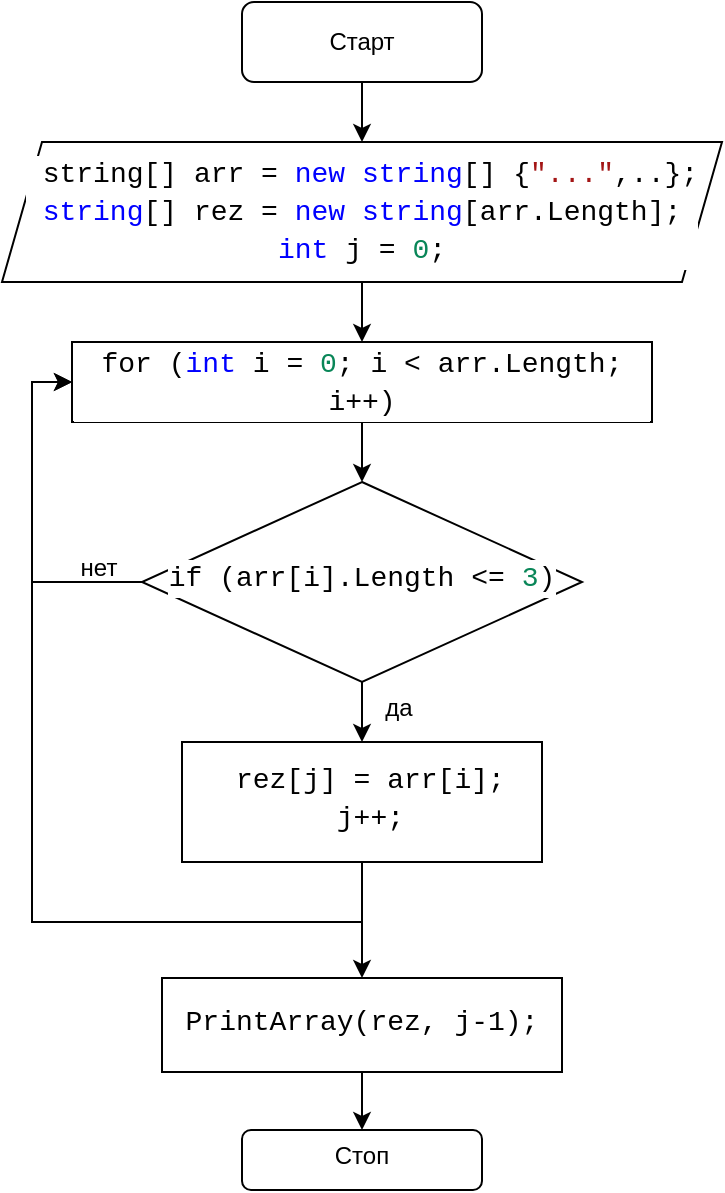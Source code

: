 <mxfile version="21.3.2" type="device">
  <diagram id="C5RBs43oDa-KdzZeNtuy" name="Итоговая">
    <mxGraphModel dx="607" dy="327" grid="1" gridSize="10" guides="1" tooltips="1" connect="1" arrows="1" fold="1" page="1" pageScale="1" pageWidth="827" pageHeight="1169" math="0" shadow="0">
      <root>
        <mxCell id="WIyWlLk6GJQsqaUBKTNV-0" />
        <mxCell id="WIyWlLk6GJQsqaUBKTNV-1" parent="WIyWlLk6GJQsqaUBKTNV-0" />
        <mxCell id="eugnIKxV3WdqN3bTgCio-8" value="" style="edgeStyle=orthogonalEdgeStyle;rounded=0;orthogonalLoop=1;jettySize=auto;html=1;" edge="1" parent="WIyWlLk6GJQsqaUBKTNV-1" source="WIyWlLk6GJQsqaUBKTNV-6" target="eugnIKxV3WdqN3bTgCio-7">
          <mxGeometry relative="1" as="geometry" />
        </mxCell>
        <mxCell id="eugnIKxV3WdqN3bTgCio-11" style="edgeStyle=orthogonalEdgeStyle;rounded=0;orthogonalLoop=1;jettySize=auto;html=1;entryX=0;entryY=0.5;entryDx=0;entryDy=0;" edge="1" parent="WIyWlLk6GJQsqaUBKTNV-1" target="eugnIKxV3WdqN3bTgCio-4">
          <mxGeometry relative="1" as="geometry">
            <mxPoint x="222" y="530" as="sourcePoint" />
            <Array as="points">
              <mxPoint x="222" y="540" />
              <mxPoint x="57" y="540" />
              <mxPoint x="57" y="270" />
            </Array>
          </mxGeometry>
        </mxCell>
        <mxCell id="eugnIKxV3WdqN3bTgCio-16" style="edgeStyle=orthogonalEdgeStyle;rounded=0;orthogonalLoop=1;jettySize=auto;html=1;entryX=0;entryY=0.5;entryDx=0;entryDy=0;" edge="1" parent="WIyWlLk6GJQsqaUBKTNV-1" source="WIyWlLk6GJQsqaUBKTNV-6" target="eugnIKxV3WdqN3bTgCio-4">
          <mxGeometry relative="1" as="geometry">
            <mxPoint x="50" y="370" as="targetPoint" />
            <Array as="points">
              <mxPoint x="57" y="370" />
              <mxPoint x="57" y="270" />
            </Array>
          </mxGeometry>
        </mxCell>
        <mxCell id="WIyWlLk6GJQsqaUBKTNV-6" value="&lt;div style=&quot;background-color: rgb(255, 255, 255); font-family: Consolas, &amp;quot;Courier New&amp;quot;, monospace; font-size: 14px; line-height: 19px;&quot;&gt;if (arr[i].Length &amp;lt;= &lt;span style=&quot;color: #098658;&quot;&gt;3&lt;/span&gt;)&lt;/div&gt;" style="rhombus;whiteSpace=wrap;html=1;shadow=0;fontFamily=Helvetica;fontSize=12;align=center;strokeWidth=1;spacing=6;spacingTop=-4;" parent="WIyWlLk6GJQsqaUBKTNV-1" vertex="1">
          <mxGeometry x="112" y="320" width="220" height="100" as="geometry" />
        </mxCell>
        <mxCell id="eugnIKxV3WdqN3bTgCio-2" value="" style="edgeStyle=orthogonalEdgeStyle;rounded=0;orthogonalLoop=1;jettySize=auto;html=1;" edge="1" parent="WIyWlLk6GJQsqaUBKTNV-1" source="eugnIKxV3WdqN3bTgCio-0" target="eugnIKxV3WdqN3bTgCio-1">
          <mxGeometry relative="1" as="geometry" />
        </mxCell>
        <mxCell id="eugnIKxV3WdqN3bTgCio-0" value="Старт" style="rounded=1;whiteSpace=wrap;html=1;fontSize=12;glass=0;strokeWidth=1;shadow=0;" vertex="1" parent="WIyWlLk6GJQsqaUBKTNV-1">
          <mxGeometry x="162" y="80" width="120" height="40" as="geometry" />
        </mxCell>
        <mxCell id="eugnIKxV3WdqN3bTgCio-5" value="" style="edgeStyle=orthogonalEdgeStyle;rounded=0;orthogonalLoop=1;jettySize=auto;html=1;" edge="1" parent="WIyWlLk6GJQsqaUBKTNV-1" source="eugnIKxV3WdqN3bTgCio-1" target="eugnIKxV3WdqN3bTgCio-4">
          <mxGeometry relative="1" as="geometry" />
        </mxCell>
        <mxCell id="eugnIKxV3WdqN3bTgCio-1" value="&lt;div style=&quot;background-color: rgb(255, 255, 255); font-family: Consolas, &amp;quot;Courier New&amp;quot;, monospace; font-size: 14px; line-height: 19px;&quot;&gt;&lt;div&gt;&amp;nbsp;string[] arr = &lt;span style=&quot;color: #0000ff;&quot;&gt;new&lt;/span&gt; &lt;span style=&quot;color: #0000ff;&quot;&gt;string&lt;/span&gt;[] {&lt;span style=&quot;color: #a31515;&quot;&gt;&quot;...&quot;&lt;/span&gt;,..};&lt;/div&gt;&lt;div&gt;&lt;span style=&quot;color: #0000ff;&quot;&gt;string&lt;/span&gt;[] rez = &lt;span style=&quot;color: #0000ff;&quot;&gt;new&lt;/span&gt; &lt;span style=&quot;color: #0000ff;&quot;&gt;string&lt;/span&gt;[arr.Length];&lt;/div&gt;&lt;div&gt;&lt;span style=&quot;color: #0000ff;&quot;&gt;int&lt;/span&gt; j = &lt;span style=&quot;color: #098658;&quot;&gt;0&lt;/span&gt;;&lt;/div&gt;&lt;/div&gt;" style="shape=parallelogram;perimeter=parallelogramPerimeter;whiteSpace=wrap;html=1;fixedSize=1;" vertex="1" parent="WIyWlLk6GJQsqaUBKTNV-1">
          <mxGeometry x="42" y="150" width="360" height="70" as="geometry" />
        </mxCell>
        <mxCell id="eugnIKxV3WdqN3bTgCio-6" value="" style="edgeStyle=orthogonalEdgeStyle;rounded=0;orthogonalLoop=1;jettySize=auto;html=1;" edge="1" parent="WIyWlLk6GJQsqaUBKTNV-1" source="eugnIKxV3WdqN3bTgCio-4" target="WIyWlLk6GJQsqaUBKTNV-6">
          <mxGeometry relative="1" as="geometry" />
        </mxCell>
        <mxCell id="eugnIKxV3WdqN3bTgCio-4" value="&lt;div style=&quot;background-color: rgb(255, 255, 255); font-family: Consolas, &amp;quot;Courier New&amp;quot;, monospace; font-size: 14px; line-height: 19px;&quot;&gt;for (&lt;span style=&quot;color: #0000ff;&quot;&gt;int&lt;/span&gt; i = &lt;span style=&quot;color: #098658;&quot;&gt;0&lt;/span&gt;; i &amp;lt; arr.Length; i++)&lt;/div&gt;" style="rounded=0;whiteSpace=wrap;html=1;" vertex="1" parent="WIyWlLk6GJQsqaUBKTNV-1">
          <mxGeometry x="77" y="250" width="290" height="40" as="geometry" />
        </mxCell>
        <mxCell id="eugnIKxV3WdqN3bTgCio-10" value="" style="edgeStyle=orthogonalEdgeStyle;rounded=0;orthogonalLoop=1;jettySize=auto;html=1;" edge="1" parent="WIyWlLk6GJQsqaUBKTNV-1" source="eugnIKxV3WdqN3bTgCio-7" target="eugnIKxV3WdqN3bTgCio-9">
          <mxGeometry relative="1" as="geometry" />
        </mxCell>
        <mxCell id="eugnIKxV3WdqN3bTgCio-7" value="&lt;div style=&quot;background-color: rgb(255, 255, 255); font-family: Consolas, &amp;quot;Courier New&amp;quot;, monospace; font-size: 14px; line-height: 19px;&quot;&gt;&lt;div&gt;&amp;nbsp;rez[j] = arr[i];&lt;/div&gt;&lt;div&gt;&amp;nbsp;j++;&lt;/div&gt;&lt;/div&gt;" style="whiteSpace=wrap;html=1;shadow=0;strokeWidth=1;spacing=6;spacingTop=-4;align=center;" vertex="1" parent="WIyWlLk6GJQsqaUBKTNV-1">
          <mxGeometry x="132" y="450" width="180" height="60" as="geometry" />
        </mxCell>
        <mxCell id="eugnIKxV3WdqN3bTgCio-15" value="" style="edgeStyle=orthogonalEdgeStyle;rounded=0;orthogonalLoop=1;jettySize=auto;html=1;" edge="1" parent="WIyWlLk6GJQsqaUBKTNV-1" source="eugnIKxV3WdqN3bTgCio-9" target="eugnIKxV3WdqN3bTgCio-14">
          <mxGeometry relative="1" as="geometry" />
        </mxCell>
        <mxCell id="eugnIKxV3WdqN3bTgCio-9" value="&lt;div style=&quot;background-color: rgb(255, 255, 255); font-family: Consolas, &amp;quot;Courier New&amp;quot;, monospace; font-size: 14px; line-height: 19px;&quot;&gt;PrintArray(rez, j-1);&lt;/div&gt;" style="whiteSpace=wrap;html=1;shadow=0;strokeWidth=1;spacing=6;spacingTop=-4;" vertex="1" parent="WIyWlLk6GJQsqaUBKTNV-1">
          <mxGeometry x="122" y="568" width="200" height="47" as="geometry" />
        </mxCell>
        <mxCell id="eugnIKxV3WdqN3bTgCio-14" value="Стоп" style="rounded=1;whiteSpace=wrap;html=1;shadow=0;strokeWidth=1;spacing=6;spacingTop=-4;" vertex="1" parent="WIyWlLk6GJQsqaUBKTNV-1">
          <mxGeometry x="162" y="644" width="120" height="30" as="geometry" />
        </mxCell>
        <mxCell id="eugnIKxV3WdqN3bTgCio-17" value="нет" style="text;html=1;align=center;verticalAlign=middle;resizable=0;points=[];autosize=1;strokeColor=none;fillColor=none;" vertex="1" parent="WIyWlLk6GJQsqaUBKTNV-1">
          <mxGeometry x="70" y="348" width="40" height="30" as="geometry" />
        </mxCell>
        <mxCell id="eugnIKxV3WdqN3bTgCio-18" value="да" style="text;html=1;align=center;verticalAlign=middle;resizable=0;points=[];autosize=1;strokeColor=none;fillColor=none;" vertex="1" parent="WIyWlLk6GJQsqaUBKTNV-1">
          <mxGeometry x="220" y="418" width="40" height="30" as="geometry" />
        </mxCell>
      </root>
    </mxGraphModel>
  </diagram>
</mxfile>
